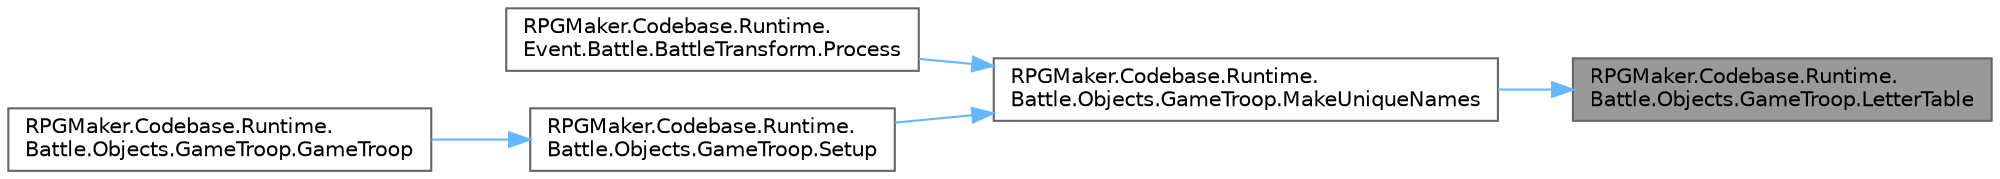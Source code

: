 digraph "RPGMaker.Codebase.Runtime.Battle.Objects.GameTroop.LetterTable"
{
 // LATEX_PDF_SIZE
  bgcolor="transparent";
  edge [fontname=Helvetica,fontsize=10,labelfontname=Helvetica,labelfontsize=10];
  node [fontname=Helvetica,fontsize=10,shape=box,height=0.2,width=0.4];
  rankdir="RL";
  Node1 [id="Node000001",label="RPGMaker.Codebase.Runtime.\lBattle.Objects.GameTroop.LetterTable",height=0.2,width=0.4,color="gray40", fillcolor="grey60", style="filled", fontcolor="black",tooltip="名前の接尾辞(A〜Z)を配列で返す"];
  Node1 -> Node2 [id="edge1_Node000001_Node000002",dir="back",color="steelblue1",style="solid",tooltip=" "];
  Node2 [id="Node000002",label="RPGMaker.Codebase.Runtime.\lBattle.Objects.GameTroop.MakeUniqueNames",height=0.2,width=0.4,color="grey40", fillcolor="white", style="filled",URL="$d7/dfb/class_r_p_g_maker_1_1_codebase_1_1_runtime_1_1_battle_1_1_objects_1_1_game_troop.html#a75f19e9b6c2bb2a39ac4076abf1e9e95",tooltip="全[敵キャラ]に(A〜Zを割り振って)固有名をつける"];
  Node2 -> Node3 [id="edge2_Node000002_Node000003",dir="back",color="steelblue1",style="solid",tooltip=" "];
  Node3 [id="Node000003",label="RPGMaker.Codebase.Runtime.\lEvent.Battle.BattleTransform.Process",height=0.2,width=0.4,color="grey40", fillcolor="white", style="filled",URL="$d6/dae/class_r_p_g_maker_1_1_codebase_1_1_runtime_1_1_event_1_1_battle_1_1_battle_transform.html#a05ac3cc0826eba9d53bbdd77085c1be5",tooltip="イベント実行処理"];
  Node2 -> Node4 [id="edge3_Node000002_Node000004",dir="back",color="steelblue1",style="solid",tooltip=" "];
  Node4 [id="Node000004",label="RPGMaker.Codebase.Runtime.\lBattle.Objects.GameTroop.Setup",height=0.2,width=0.4,color="grey40", fillcolor="white", style="filled",URL="$d7/dfb/class_r_p_g_maker_1_1_codebase_1_1_runtime_1_1_battle_1_1_objects_1_1_game_troop.html#aa8d0b80e12681df5fb00c7283b7ccf33",tooltip="初期設定"];
  Node4 -> Node5 [id="edge4_Node000004_Node000005",dir="back",color="steelblue1",style="solid",tooltip=" "];
  Node5 [id="Node000005",label="RPGMaker.Codebase.Runtime.\lBattle.Objects.GameTroop.GameTroop",height=0.2,width=0.4,color="grey40", fillcolor="white", style="filled",URL="$d7/dfb/class_r_p_g_maker_1_1_codebase_1_1_runtime_1_1_battle_1_1_objects_1_1_game_troop.html#ab824b58cb848a59d33ffacbdea3be516",tooltip="コンストラクタ"];
}
